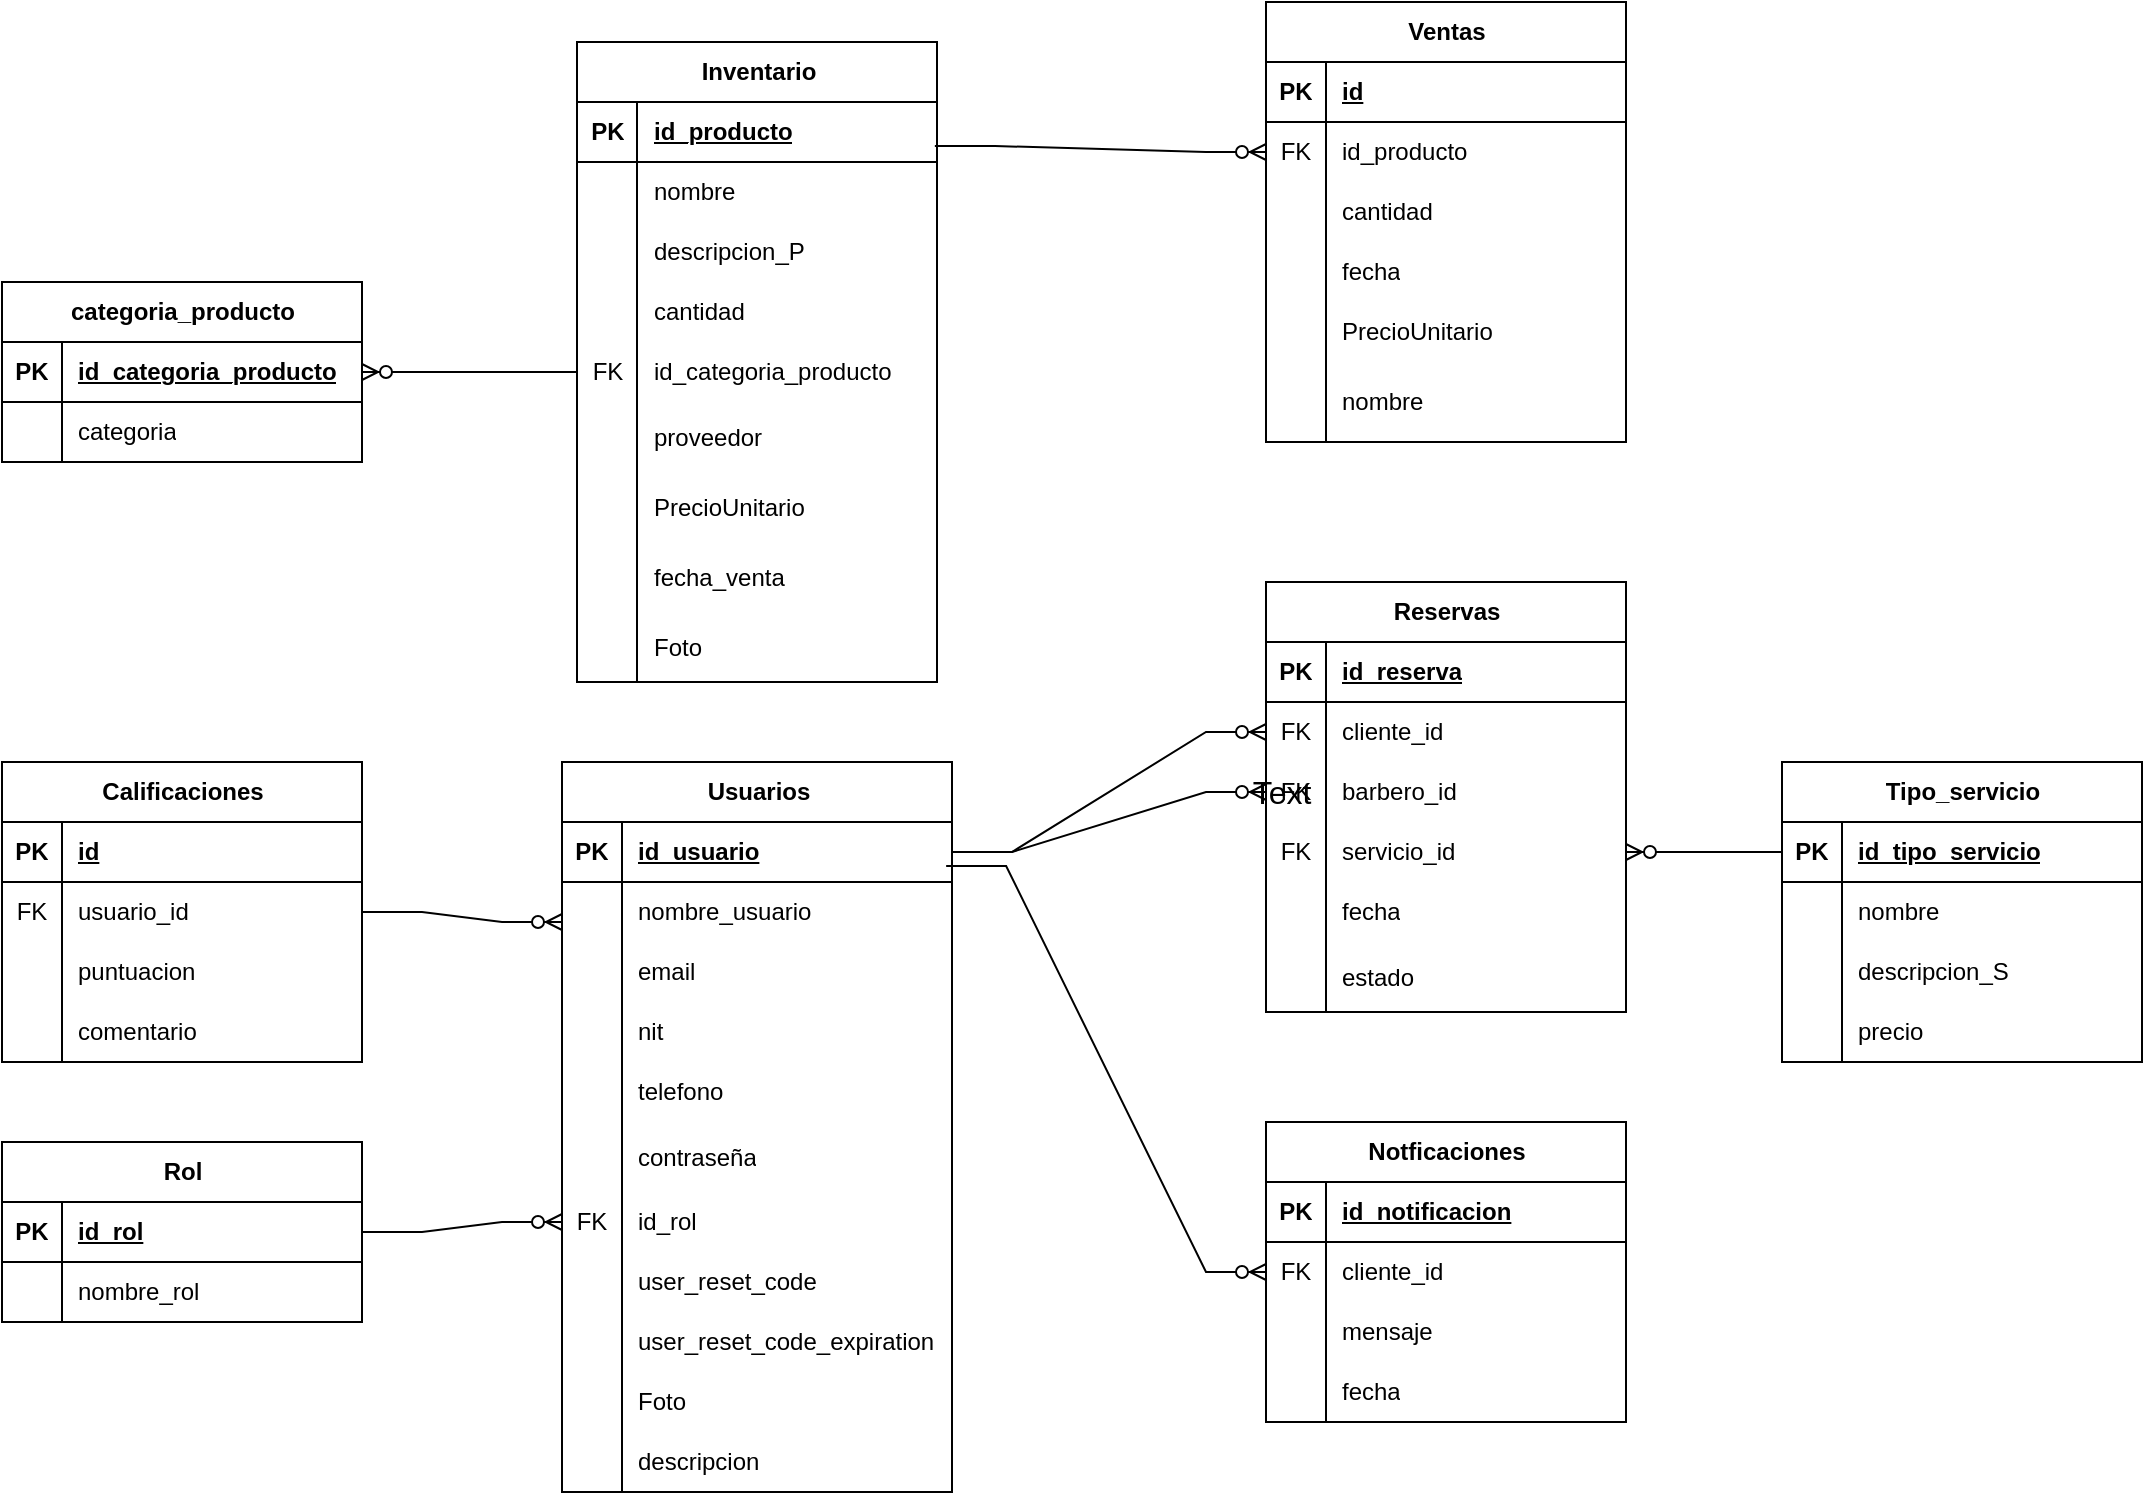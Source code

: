 <mxfile version="27.0.5">
  <diagram id="R2lEEEUBdFMjLlhIrx00" name="Page-1">
    <mxGraphModel dx="2528" dy="2085" grid="1" gridSize="10" guides="1" tooltips="1" connect="1" arrows="1" fold="1" page="1" pageScale="1" pageWidth="850" pageHeight="1100" math="0" shadow="0" extFonts="Permanent Marker^https://fonts.googleapis.com/css?family=Permanent+Marker">
      <root>
        <mxCell id="0" />
        <mxCell id="1" parent="0" />
        <mxCell id="kcLaGcjaBygrv0ugwjz9-1" value="Usuarios " style="shape=table;startSize=30;container=1;collapsible=1;childLayout=tableLayout;fixedRows=1;rowLines=0;fontStyle=1;align=center;resizeLast=1;html=1;" parent="1" vertex="1">
          <mxGeometry x="170" y="90" width="195" height="365" as="geometry">
            <mxRectangle x="145" y="140" width="90" height="30" as="alternateBounds" />
          </mxGeometry>
        </mxCell>
        <mxCell id="kcLaGcjaBygrv0ugwjz9-2" value="" style="shape=tableRow;horizontal=0;startSize=0;swimlaneHead=0;swimlaneBody=0;fillColor=none;collapsible=0;dropTarget=0;points=[[0,0.5],[1,0.5]];portConstraint=eastwest;top=0;left=0;right=0;bottom=1;" parent="kcLaGcjaBygrv0ugwjz9-1" vertex="1">
          <mxGeometry y="30" width="195" height="30" as="geometry" />
        </mxCell>
        <mxCell id="kcLaGcjaBygrv0ugwjz9-3" value="PK" style="shape=partialRectangle;connectable=0;fillColor=none;top=0;left=0;bottom=0;right=0;fontStyle=1;overflow=hidden;whiteSpace=wrap;html=1;" parent="kcLaGcjaBygrv0ugwjz9-2" vertex="1">
          <mxGeometry width="30" height="30" as="geometry">
            <mxRectangle width="30" height="30" as="alternateBounds" />
          </mxGeometry>
        </mxCell>
        <mxCell id="kcLaGcjaBygrv0ugwjz9-4" value="id_usuario" style="shape=partialRectangle;connectable=0;fillColor=none;top=0;left=0;bottom=0;right=0;align=left;spacingLeft=6;fontStyle=5;overflow=hidden;whiteSpace=wrap;html=1;" parent="kcLaGcjaBygrv0ugwjz9-2" vertex="1">
          <mxGeometry x="30" width="165" height="30" as="geometry">
            <mxRectangle width="165" height="30" as="alternateBounds" />
          </mxGeometry>
        </mxCell>
        <mxCell id="kcLaGcjaBygrv0ugwjz9-5" value="" style="shape=tableRow;horizontal=0;startSize=0;swimlaneHead=0;swimlaneBody=0;fillColor=none;collapsible=0;dropTarget=0;points=[[0,0.5],[1,0.5]];portConstraint=eastwest;top=0;left=0;right=0;bottom=0;" parent="kcLaGcjaBygrv0ugwjz9-1" vertex="1">
          <mxGeometry y="60" width="195" height="30" as="geometry" />
        </mxCell>
        <mxCell id="kcLaGcjaBygrv0ugwjz9-6" value="" style="shape=partialRectangle;connectable=0;fillColor=none;top=0;left=0;bottom=0;right=0;editable=1;overflow=hidden;whiteSpace=wrap;html=1;" parent="kcLaGcjaBygrv0ugwjz9-5" vertex="1">
          <mxGeometry width="30" height="30" as="geometry">
            <mxRectangle width="30" height="30" as="alternateBounds" />
          </mxGeometry>
        </mxCell>
        <mxCell id="kcLaGcjaBygrv0ugwjz9-7" value="&lt;font style=&quot;vertical-align: inherit;&quot;&gt;&lt;font style=&quot;vertical-align: inherit;&quot;&gt;nombre_usuario&lt;/font&gt;&lt;/font&gt;" style="shape=partialRectangle;connectable=0;fillColor=none;top=0;left=0;bottom=0;right=0;align=left;spacingLeft=6;overflow=hidden;whiteSpace=wrap;html=1;" parent="kcLaGcjaBygrv0ugwjz9-5" vertex="1">
          <mxGeometry x="30" width="165" height="30" as="geometry">
            <mxRectangle width="165" height="30" as="alternateBounds" />
          </mxGeometry>
        </mxCell>
        <mxCell id="kcLaGcjaBygrv0ugwjz9-8" value="" style="shape=tableRow;horizontal=0;startSize=0;swimlaneHead=0;swimlaneBody=0;fillColor=none;collapsible=0;dropTarget=0;points=[[0,0.5],[1,0.5]];portConstraint=eastwest;top=0;left=0;right=0;bottom=0;" parent="kcLaGcjaBygrv0ugwjz9-1" vertex="1">
          <mxGeometry y="90" width="195" height="30" as="geometry" />
        </mxCell>
        <mxCell id="kcLaGcjaBygrv0ugwjz9-9" value="" style="shape=partialRectangle;connectable=0;fillColor=none;top=0;left=0;bottom=0;right=0;editable=1;overflow=hidden;whiteSpace=wrap;html=1;" parent="kcLaGcjaBygrv0ugwjz9-8" vertex="1">
          <mxGeometry width="30" height="30" as="geometry">
            <mxRectangle width="30" height="30" as="alternateBounds" />
          </mxGeometry>
        </mxCell>
        <mxCell id="kcLaGcjaBygrv0ugwjz9-10" value="email" style="shape=partialRectangle;connectable=0;fillColor=none;top=0;left=0;bottom=0;right=0;align=left;spacingLeft=6;overflow=hidden;whiteSpace=wrap;html=1;" parent="kcLaGcjaBygrv0ugwjz9-8" vertex="1">
          <mxGeometry x="30" width="165" height="30" as="geometry">
            <mxRectangle width="165" height="30" as="alternateBounds" />
          </mxGeometry>
        </mxCell>
        <mxCell id="kcLaGcjaBygrv0ugwjz9-11" value="" style="shape=tableRow;horizontal=0;startSize=0;swimlaneHead=0;swimlaneBody=0;fillColor=none;collapsible=0;dropTarget=0;points=[[0,0.5],[1,0.5]];portConstraint=eastwest;top=0;left=0;right=0;bottom=0;" parent="kcLaGcjaBygrv0ugwjz9-1" vertex="1">
          <mxGeometry y="120" width="195" height="30" as="geometry" />
        </mxCell>
        <mxCell id="kcLaGcjaBygrv0ugwjz9-12" value="" style="shape=partialRectangle;connectable=0;fillColor=none;top=0;left=0;bottom=0;right=0;editable=1;overflow=hidden;whiteSpace=wrap;html=1;" parent="kcLaGcjaBygrv0ugwjz9-11" vertex="1">
          <mxGeometry width="30" height="30" as="geometry">
            <mxRectangle width="30" height="30" as="alternateBounds" />
          </mxGeometry>
        </mxCell>
        <mxCell id="kcLaGcjaBygrv0ugwjz9-13" value="nit" style="shape=partialRectangle;connectable=0;fillColor=none;top=0;left=0;bottom=0;right=0;align=left;spacingLeft=6;overflow=hidden;whiteSpace=wrap;html=1;" parent="kcLaGcjaBygrv0ugwjz9-11" vertex="1">
          <mxGeometry x="30" width="165" height="30" as="geometry">
            <mxRectangle width="165" height="30" as="alternateBounds" />
          </mxGeometry>
        </mxCell>
        <mxCell id="kcLaGcjaBygrv0ugwjz9-14" style="shape=tableRow;horizontal=0;startSize=0;swimlaneHead=0;swimlaneBody=0;fillColor=none;collapsible=0;dropTarget=0;points=[[0,0.5],[1,0.5]];portConstraint=eastwest;top=0;left=0;right=0;bottom=0;" parent="kcLaGcjaBygrv0ugwjz9-1" vertex="1">
          <mxGeometry y="150" width="195" height="30" as="geometry" />
        </mxCell>
        <mxCell id="kcLaGcjaBygrv0ugwjz9-15" style="shape=partialRectangle;connectable=0;fillColor=none;top=0;left=0;bottom=0;right=0;editable=1;overflow=hidden;whiteSpace=wrap;html=1;" parent="kcLaGcjaBygrv0ugwjz9-14" vertex="1">
          <mxGeometry width="30" height="30" as="geometry">
            <mxRectangle width="30" height="30" as="alternateBounds" />
          </mxGeometry>
        </mxCell>
        <mxCell id="kcLaGcjaBygrv0ugwjz9-16" value="telefono" style="shape=partialRectangle;connectable=0;fillColor=none;top=0;left=0;bottom=0;right=0;align=left;spacingLeft=6;overflow=hidden;whiteSpace=wrap;html=1;" parent="kcLaGcjaBygrv0ugwjz9-14" vertex="1">
          <mxGeometry x="30" width="165" height="30" as="geometry">
            <mxRectangle width="165" height="30" as="alternateBounds" />
          </mxGeometry>
        </mxCell>
        <mxCell id="kcLaGcjaBygrv0ugwjz9-17" style="shape=tableRow;horizontal=0;startSize=0;swimlaneHead=0;swimlaneBody=0;fillColor=none;collapsible=0;dropTarget=0;points=[[0,0.5],[1,0.5]];portConstraint=eastwest;top=0;left=0;right=0;bottom=0;" parent="kcLaGcjaBygrv0ugwjz9-1" vertex="1">
          <mxGeometry y="180" width="195" height="35" as="geometry" />
        </mxCell>
        <mxCell id="kcLaGcjaBygrv0ugwjz9-18" style="shape=partialRectangle;connectable=0;fillColor=none;top=0;left=0;bottom=0;right=0;editable=1;overflow=hidden;whiteSpace=wrap;html=1;" parent="kcLaGcjaBygrv0ugwjz9-17" vertex="1">
          <mxGeometry width="30" height="35" as="geometry">
            <mxRectangle width="30" height="35" as="alternateBounds" />
          </mxGeometry>
        </mxCell>
        <mxCell id="kcLaGcjaBygrv0ugwjz9-19" value="contraseña" style="shape=partialRectangle;connectable=0;fillColor=none;top=0;left=0;bottom=0;right=0;align=left;spacingLeft=6;overflow=hidden;whiteSpace=wrap;html=1;" parent="kcLaGcjaBygrv0ugwjz9-17" vertex="1">
          <mxGeometry x="30" width="165" height="35" as="geometry">
            <mxRectangle width="165" height="35" as="alternateBounds" />
          </mxGeometry>
        </mxCell>
        <mxCell id="kcLaGcjaBygrv0ugwjz9-20" style="shape=tableRow;horizontal=0;startSize=0;swimlaneHead=0;swimlaneBody=0;fillColor=none;collapsible=0;dropTarget=0;points=[[0,0.5],[1,0.5]];portConstraint=eastwest;top=0;left=0;right=0;bottom=0;" parent="kcLaGcjaBygrv0ugwjz9-1" vertex="1">
          <mxGeometry y="215" width="195" height="30" as="geometry" />
        </mxCell>
        <mxCell id="kcLaGcjaBygrv0ugwjz9-21" value="FK" style="shape=partialRectangle;connectable=0;fillColor=none;top=0;left=0;bottom=0;right=0;editable=1;overflow=hidden;whiteSpace=wrap;html=1;" parent="kcLaGcjaBygrv0ugwjz9-20" vertex="1">
          <mxGeometry width="30" height="30" as="geometry">
            <mxRectangle width="30" height="30" as="alternateBounds" />
          </mxGeometry>
        </mxCell>
        <mxCell id="kcLaGcjaBygrv0ugwjz9-22" value="id_rol" style="shape=partialRectangle;connectable=0;fillColor=none;top=0;left=0;bottom=0;right=0;align=left;spacingLeft=6;overflow=hidden;whiteSpace=wrap;html=1;" parent="kcLaGcjaBygrv0ugwjz9-20" vertex="1">
          <mxGeometry x="30" width="165" height="30" as="geometry">
            <mxRectangle width="165" height="30" as="alternateBounds" />
          </mxGeometry>
        </mxCell>
        <mxCell id="kcLaGcjaBygrv0ugwjz9-45" style="shape=tableRow;horizontal=0;startSize=0;swimlaneHead=0;swimlaneBody=0;fillColor=none;collapsible=0;dropTarget=0;points=[[0,0.5],[1,0.5]];portConstraint=eastwest;top=0;left=0;right=0;bottom=0;" parent="kcLaGcjaBygrv0ugwjz9-1" vertex="1">
          <mxGeometry y="245" width="195" height="30" as="geometry" />
        </mxCell>
        <mxCell id="kcLaGcjaBygrv0ugwjz9-46" style="shape=partialRectangle;connectable=0;fillColor=none;top=0;left=0;bottom=0;right=0;editable=1;overflow=hidden;whiteSpace=wrap;html=1;" parent="kcLaGcjaBygrv0ugwjz9-45" vertex="1">
          <mxGeometry width="30" height="30" as="geometry">
            <mxRectangle width="30" height="30" as="alternateBounds" />
          </mxGeometry>
        </mxCell>
        <mxCell id="kcLaGcjaBygrv0ugwjz9-47" value="user_reset_code" style="shape=partialRectangle;connectable=0;fillColor=none;top=0;left=0;bottom=0;right=0;align=left;spacingLeft=6;overflow=hidden;whiteSpace=wrap;html=1;" parent="kcLaGcjaBygrv0ugwjz9-45" vertex="1">
          <mxGeometry x="30" width="165" height="30" as="geometry">
            <mxRectangle width="165" height="30" as="alternateBounds" />
          </mxGeometry>
        </mxCell>
        <mxCell id="kcLaGcjaBygrv0ugwjz9-48" style="shape=tableRow;horizontal=0;startSize=0;swimlaneHead=0;swimlaneBody=0;fillColor=none;collapsible=0;dropTarget=0;points=[[0,0.5],[1,0.5]];portConstraint=eastwest;top=0;left=0;right=0;bottom=0;" parent="kcLaGcjaBygrv0ugwjz9-1" vertex="1">
          <mxGeometry y="275" width="195" height="30" as="geometry" />
        </mxCell>
        <mxCell id="kcLaGcjaBygrv0ugwjz9-49" style="shape=partialRectangle;connectable=0;fillColor=none;top=0;left=0;bottom=0;right=0;editable=1;overflow=hidden;whiteSpace=wrap;html=1;" parent="kcLaGcjaBygrv0ugwjz9-48" vertex="1">
          <mxGeometry width="30" height="30" as="geometry">
            <mxRectangle width="30" height="30" as="alternateBounds" />
          </mxGeometry>
        </mxCell>
        <mxCell id="kcLaGcjaBygrv0ugwjz9-50" value="user_reset_code_expiration" style="shape=partialRectangle;connectable=0;fillColor=none;top=0;left=0;bottom=0;right=0;align=left;spacingLeft=6;overflow=hidden;whiteSpace=wrap;html=1;" parent="kcLaGcjaBygrv0ugwjz9-48" vertex="1">
          <mxGeometry x="30" width="165" height="30" as="geometry">
            <mxRectangle width="165" height="30" as="alternateBounds" />
          </mxGeometry>
        </mxCell>
        <mxCell id="oOg3lUPs_ceRoGAwQ_ZN-35" style="shape=tableRow;horizontal=0;startSize=0;swimlaneHead=0;swimlaneBody=0;fillColor=none;collapsible=0;dropTarget=0;points=[[0,0.5],[1,0.5]];portConstraint=eastwest;top=0;left=0;right=0;bottom=0;" vertex="1" parent="kcLaGcjaBygrv0ugwjz9-1">
          <mxGeometry y="305" width="195" height="30" as="geometry" />
        </mxCell>
        <mxCell id="oOg3lUPs_ceRoGAwQ_ZN-36" style="shape=partialRectangle;connectable=0;fillColor=none;top=0;left=0;bottom=0;right=0;editable=1;overflow=hidden;whiteSpace=wrap;html=1;" vertex="1" parent="oOg3lUPs_ceRoGAwQ_ZN-35">
          <mxGeometry width="30" height="30" as="geometry">
            <mxRectangle width="30" height="30" as="alternateBounds" />
          </mxGeometry>
        </mxCell>
        <mxCell id="oOg3lUPs_ceRoGAwQ_ZN-37" value="Foto" style="shape=partialRectangle;connectable=0;fillColor=none;top=0;left=0;bottom=0;right=0;align=left;spacingLeft=6;overflow=hidden;whiteSpace=wrap;html=1;" vertex="1" parent="oOg3lUPs_ceRoGAwQ_ZN-35">
          <mxGeometry x="30" width="165" height="30" as="geometry">
            <mxRectangle width="165" height="30" as="alternateBounds" />
          </mxGeometry>
        </mxCell>
        <mxCell id="oOg3lUPs_ceRoGAwQ_ZN-38" style="shape=tableRow;horizontal=0;startSize=0;swimlaneHead=0;swimlaneBody=0;fillColor=none;collapsible=0;dropTarget=0;points=[[0,0.5],[1,0.5]];portConstraint=eastwest;top=0;left=0;right=0;bottom=0;" vertex="1" parent="kcLaGcjaBygrv0ugwjz9-1">
          <mxGeometry y="335" width="195" height="30" as="geometry" />
        </mxCell>
        <mxCell id="oOg3lUPs_ceRoGAwQ_ZN-39" style="shape=partialRectangle;connectable=0;fillColor=none;top=0;left=0;bottom=0;right=0;editable=1;overflow=hidden;whiteSpace=wrap;html=1;" vertex="1" parent="oOg3lUPs_ceRoGAwQ_ZN-38">
          <mxGeometry width="30" height="30" as="geometry">
            <mxRectangle width="30" height="30" as="alternateBounds" />
          </mxGeometry>
        </mxCell>
        <mxCell id="oOg3lUPs_ceRoGAwQ_ZN-40" value="descripcion" style="shape=partialRectangle;connectable=0;fillColor=none;top=0;left=0;bottom=0;right=0;align=left;spacingLeft=6;overflow=hidden;whiteSpace=wrap;html=1;" vertex="1" parent="oOg3lUPs_ceRoGAwQ_ZN-38">
          <mxGeometry x="30" width="165" height="30" as="geometry">
            <mxRectangle width="165" height="30" as="alternateBounds" />
          </mxGeometry>
        </mxCell>
        <mxCell id="kcLaGcjaBygrv0ugwjz9-51" value="Rol" style="shape=table;startSize=30;container=1;collapsible=1;childLayout=tableLayout;fixedRows=1;rowLines=0;fontStyle=1;align=center;resizeLast=1;html=1;" parent="1" vertex="1">
          <mxGeometry x="-110" y="280" width="180" height="90" as="geometry" />
        </mxCell>
        <mxCell id="kcLaGcjaBygrv0ugwjz9-52" value="" style="shape=tableRow;horizontal=0;startSize=0;swimlaneHead=0;swimlaneBody=0;fillColor=none;collapsible=0;dropTarget=0;points=[[0,0.5],[1,0.5]];portConstraint=eastwest;top=0;left=0;right=0;bottom=1;" parent="kcLaGcjaBygrv0ugwjz9-51" vertex="1">
          <mxGeometry y="30" width="180" height="30" as="geometry" />
        </mxCell>
        <mxCell id="kcLaGcjaBygrv0ugwjz9-53" value="PK" style="shape=partialRectangle;connectable=0;fillColor=none;top=0;left=0;bottom=0;right=0;fontStyle=1;overflow=hidden;whiteSpace=wrap;html=1;" parent="kcLaGcjaBygrv0ugwjz9-52" vertex="1">
          <mxGeometry width="30" height="30" as="geometry">
            <mxRectangle width="30" height="30" as="alternateBounds" />
          </mxGeometry>
        </mxCell>
        <mxCell id="kcLaGcjaBygrv0ugwjz9-54" value="id_rol" style="shape=partialRectangle;connectable=0;fillColor=none;top=0;left=0;bottom=0;right=0;align=left;spacingLeft=6;fontStyle=5;overflow=hidden;whiteSpace=wrap;html=1;" parent="kcLaGcjaBygrv0ugwjz9-52" vertex="1">
          <mxGeometry x="30" width="150" height="30" as="geometry">
            <mxRectangle width="150" height="30" as="alternateBounds" />
          </mxGeometry>
        </mxCell>
        <mxCell id="kcLaGcjaBygrv0ugwjz9-55" value="" style="shape=tableRow;horizontal=0;startSize=0;swimlaneHead=0;swimlaneBody=0;fillColor=none;collapsible=0;dropTarget=0;points=[[0,0.5],[1,0.5]];portConstraint=eastwest;top=0;left=0;right=0;bottom=0;" parent="kcLaGcjaBygrv0ugwjz9-51" vertex="1">
          <mxGeometry y="60" width="180" height="30" as="geometry" />
        </mxCell>
        <mxCell id="kcLaGcjaBygrv0ugwjz9-56" value="" style="shape=partialRectangle;connectable=0;fillColor=none;top=0;left=0;bottom=0;right=0;editable=1;overflow=hidden;whiteSpace=wrap;html=1;" parent="kcLaGcjaBygrv0ugwjz9-55" vertex="1">
          <mxGeometry width="30" height="30" as="geometry">
            <mxRectangle width="30" height="30" as="alternateBounds" />
          </mxGeometry>
        </mxCell>
        <mxCell id="kcLaGcjaBygrv0ugwjz9-57" value="nombre_rol" style="shape=partialRectangle;connectable=0;fillColor=none;top=0;left=0;bottom=0;right=0;align=left;spacingLeft=6;overflow=hidden;whiteSpace=wrap;html=1;" parent="kcLaGcjaBygrv0ugwjz9-55" vertex="1">
          <mxGeometry x="30" width="150" height="30" as="geometry">
            <mxRectangle width="150" height="30" as="alternateBounds" />
          </mxGeometry>
        </mxCell>
        <mxCell id="kcLaGcjaBygrv0ugwjz9-73" value="Inventario" style="shape=table;startSize=30;container=1;collapsible=1;childLayout=tableLayout;fixedRows=1;rowLines=0;fontStyle=1;align=center;resizeLast=1;html=1;" parent="1" vertex="1">
          <mxGeometry x="177.5" y="-270" width="180" height="320" as="geometry" />
        </mxCell>
        <mxCell id="kcLaGcjaBygrv0ugwjz9-74" value="" style="shape=tableRow;horizontal=0;startSize=0;swimlaneHead=0;swimlaneBody=0;fillColor=none;collapsible=0;dropTarget=0;points=[[0,0.5],[1,0.5]];portConstraint=eastwest;top=0;left=0;right=0;bottom=1;" parent="kcLaGcjaBygrv0ugwjz9-73" vertex="1">
          <mxGeometry y="30" width="180" height="30" as="geometry" />
        </mxCell>
        <mxCell id="kcLaGcjaBygrv0ugwjz9-75" value="PK" style="shape=partialRectangle;connectable=0;fillColor=none;top=0;left=0;bottom=0;right=0;fontStyle=1;overflow=hidden;whiteSpace=wrap;html=1;" parent="kcLaGcjaBygrv0ugwjz9-74" vertex="1">
          <mxGeometry width="30" height="30" as="geometry">
            <mxRectangle width="30" height="30" as="alternateBounds" />
          </mxGeometry>
        </mxCell>
        <mxCell id="kcLaGcjaBygrv0ugwjz9-76" value="id_producto" style="shape=partialRectangle;connectable=0;fillColor=none;top=0;left=0;bottom=0;right=0;align=left;spacingLeft=6;fontStyle=5;overflow=hidden;whiteSpace=wrap;html=1;" parent="kcLaGcjaBygrv0ugwjz9-74" vertex="1">
          <mxGeometry x="30" width="150" height="30" as="geometry">
            <mxRectangle width="150" height="30" as="alternateBounds" />
          </mxGeometry>
        </mxCell>
        <mxCell id="kcLaGcjaBygrv0ugwjz9-77" value="" style="shape=tableRow;horizontal=0;startSize=0;swimlaneHead=0;swimlaneBody=0;fillColor=none;collapsible=0;dropTarget=0;points=[[0,0.5],[1,0.5]];portConstraint=eastwest;top=0;left=0;right=0;bottom=0;" parent="kcLaGcjaBygrv0ugwjz9-73" vertex="1">
          <mxGeometry y="60" width="180" height="30" as="geometry" />
        </mxCell>
        <mxCell id="kcLaGcjaBygrv0ugwjz9-78" value="" style="shape=partialRectangle;connectable=0;fillColor=none;top=0;left=0;bottom=0;right=0;editable=1;overflow=hidden;whiteSpace=wrap;html=1;" parent="kcLaGcjaBygrv0ugwjz9-77" vertex="1">
          <mxGeometry width="30" height="30" as="geometry">
            <mxRectangle width="30" height="30" as="alternateBounds" />
          </mxGeometry>
        </mxCell>
        <mxCell id="kcLaGcjaBygrv0ugwjz9-79" value="nombre" style="shape=partialRectangle;connectable=0;fillColor=none;top=0;left=0;bottom=0;right=0;align=left;spacingLeft=6;overflow=hidden;whiteSpace=wrap;html=1;" parent="kcLaGcjaBygrv0ugwjz9-77" vertex="1">
          <mxGeometry x="30" width="150" height="30" as="geometry">
            <mxRectangle width="150" height="30" as="alternateBounds" />
          </mxGeometry>
        </mxCell>
        <mxCell id="kcLaGcjaBygrv0ugwjz9-80" value="" style="shape=tableRow;horizontal=0;startSize=0;swimlaneHead=0;swimlaneBody=0;fillColor=none;collapsible=0;dropTarget=0;points=[[0,0.5],[1,0.5]];portConstraint=eastwest;top=0;left=0;right=0;bottom=0;" parent="kcLaGcjaBygrv0ugwjz9-73" vertex="1">
          <mxGeometry y="90" width="180" height="30" as="geometry" />
        </mxCell>
        <mxCell id="kcLaGcjaBygrv0ugwjz9-81" value="" style="shape=partialRectangle;connectable=0;fillColor=none;top=0;left=0;bottom=0;right=0;editable=1;overflow=hidden;whiteSpace=wrap;html=1;" parent="kcLaGcjaBygrv0ugwjz9-80" vertex="1">
          <mxGeometry width="30" height="30" as="geometry">
            <mxRectangle width="30" height="30" as="alternateBounds" />
          </mxGeometry>
        </mxCell>
        <mxCell id="kcLaGcjaBygrv0ugwjz9-82" value="descripcion_P" style="shape=partialRectangle;connectable=0;fillColor=none;top=0;left=0;bottom=0;right=0;align=left;spacingLeft=6;overflow=hidden;whiteSpace=wrap;html=1;" parent="kcLaGcjaBygrv0ugwjz9-80" vertex="1">
          <mxGeometry x="30" width="150" height="30" as="geometry">
            <mxRectangle width="150" height="30" as="alternateBounds" />
          </mxGeometry>
        </mxCell>
        <mxCell id="kcLaGcjaBygrv0ugwjz9-83" value="" style="shape=tableRow;horizontal=0;startSize=0;swimlaneHead=0;swimlaneBody=0;fillColor=none;collapsible=0;dropTarget=0;points=[[0,0.5],[1,0.5]];portConstraint=eastwest;top=0;left=0;right=0;bottom=0;" parent="kcLaGcjaBygrv0ugwjz9-73" vertex="1">
          <mxGeometry y="120" width="180" height="30" as="geometry" />
        </mxCell>
        <mxCell id="kcLaGcjaBygrv0ugwjz9-84" value="" style="shape=partialRectangle;connectable=0;fillColor=none;top=0;left=0;bottom=0;right=0;editable=1;overflow=hidden;whiteSpace=wrap;html=1;" parent="kcLaGcjaBygrv0ugwjz9-83" vertex="1">
          <mxGeometry width="30" height="30" as="geometry">
            <mxRectangle width="30" height="30" as="alternateBounds" />
          </mxGeometry>
        </mxCell>
        <mxCell id="kcLaGcjaBygrv0ugwjz9-85" value="cantidad" style="shape=partialRectangle;connectable=0;fillColor=none;top=0;left=0;bottom=0;right=0;align=left;spacingLeft=6;overflow=hidden;whiteSpace=wrap;html=1;" parent="kcLaGcjaBygrv0ugwjz9-83" vertex="1">
          <mxGeometry x="30" width="150" height="30" as="geometry">
            <mxRectangle width="150" height="30" as="alternateBounds" />
          </mxGeometry>
        </mxCell>
        <mxCell id="kcLaGcjaBygrv0ugwjz9-86" style="shape=tableRow;horizontal=0;startSize=0;swimlaneHead=0;swimlaneBody=0;fillColor=none;collapsible=0;dropTarget=0;points=[[0,0.5],[1,0.5]];portConstraint=eastwest;top=0;left=0;right=0;bottom=0;" parent="kcLaGcjaBygrv0ugwjz9-73" vertex="1">
          <mxGeometry y="150" width="180" height="30" as="geometry" />
        </mxCell>
        <mxCell id="kcLaGcjaBygrv0ugwjz9-87" value="FK" style="shape=partialRectangle;connectable=0;fillColor=none;top=0;left=0;bottom=0;right=0;editable=1;overflow=hidden;whiteSpace=wrap;html=1;" parent="kcLaGcjaBygrv0ugwjz9-86" vertex="1">
          <mxGeometry width="30" height="30" as="geometry">
            <mxRectangle width="30" height="30" as="alternateBounds" />
          </mxGeometry>
        </mxCell>
        <mxCell id="kcLaGcjaBygrv0ugwjz9-88" value="id_categoria_producto" style="shape=partialRectangle;connectable=0;fillColor=none;top=0;left=0;bottom=0;right=0;align=left;spacingLeft=6;overflow=hidden;whiteSpace=wrap;html=1;" parent="kcLaGcjaBygrv0ugwjz9-86" vertex="1">
          <mxGeometry x="30" width="150" height="30" as="geometry">
            <mxRectangle width="150" height="30" as="alternateBounds" />
          </mxGeometry>
        </mxCell>
        <mxCell id="kcLaGcjaBygrv0ugwjz9-89" style="shape=tableRow;horizontal=0;startSize=0;swimlaneHead=0;swimlaneBody=0;fillColor=none;collapsible=0;dropTarget=0;points=[[0,0.5],[1,0.5]];portConstraint=eastwest;top=0;left=0;right=0;bottom=0;" parent="kcLaGcjaBygrv0ugwjz9-73" vertex="1">
          <mxGeometry y="180" width="180" height="35" as="geometry" />
        </mxCell>
        <mxCell id="kcLaGcjaBygrv0ugwjz9-90" style="shape=partialRectangle;connectable=0;fillColor=none;top=0;left=0;bottom=0;right=0;editable=1;overflow=hidden;whiteSpace=wrap;html=1;" parent="kcLaGcjaBygrv0ugwjz9-89" vertex="1">
          <mxGeometry width="30" height="35" as="geometry">
            <mxRectangle width="30" height="35" as="alternateBounds" />
          </mxGeometry>
        </mxCell>
        <mxCell id="kcLaGcjaBygrv0ugwjz9-91" value="proveedor" style="shape=partialRectangle;connectable=0;fillColor=none;top=0;left=0;bottom=0;right=0;align=left;spacingLeft=6;overflow=hidden;whiteSpace=wrap;html=1;" parent="kcLaGcjaBygrv0ugwjz9-89" vertex="1">
          <mxGeometry x="30" width="150" height="35" as="geometry">
            <mxRectangle width="150" height="35" as="alternateBounds" />
          </mxGeometry>
        </mxCell>
        <mxCell id="oOg3lUPs_ceRoGAwQ_ZN-59" style="shape=tableRow;horizontal=0;startSize=0;swimlaneHead=0;swimlaneBody=0;fillColor=none;collapsible=0;dropTarget=0;points=[[0,0.5],[1,0.5]];portConstraint=eastwest;top=0;left=0;right=0;bottom=0;" vertex="1" parent="kcLaGcjaBygrv0ugwjz9-73">
          <mxGeometry y="215" width="180" height="35" as="geometry" />
        </mxCell>
        <mxCell id="oOg3lUPs_ceRoGAwQ_ZN-60" style="shape=partialRectangle;connectable=0;fillColor=none;top=0;left=0;bottom=0;right=0;editable=1;overflow=hidden;whiteSpace=wrap;html=1;" vertex="1" parent="oOg3lUPs_ceRoGAwQ_ZN-59">
          <mxGeometry width="30" height="35" as="geometry">
            <mxRectangle width="30" height="35" as="alternateBounds" />
          </mxGeometry>
        </mxCell>
        <mxCell id="oOg3lUPs_ceRoGAwQ_ZN-61" value="PrecioUnitario" style="shape=partialRectangle;connectable=0;fillColor=none;top=0;left=0;bottom=0;right=0;align=left;spacingLeft=6;overflow=hidden;whiteSpace=wrap;html=1;" vertex="1" parent="oOg3lUPs_ceRoGAwQ_ZN-59">
          <mxGeometry x="30" width="150" height="35" as="geometry">
            <mxRectangle width="150" height="35" as="alternateBounds" />
          </mxGeometry>
        </mxCell>
        <mxCell id="oOg3lUPs_ceRoGAwQ_ZN-62" style="shape=tableRow;horizontal=0;startSize=0;swimlaneHead=0;swimlaneBody=0;fillColor=none;collapsible=0;dropTarget=0;points=[[0,0.5],[1,0.5]];portConstraint=eastwest;top=0;left=0;right=0;bottom=0;" vertex="1" parent="kcLaGcjaBygrv0ugwjz9-73">
          <mxGeometry y="250" width="180" height="35" as="geometry" />
        </mxCell>
        <mxCell id="oOg3lUPs_ceRoGAwQ_ZN-63" style="shape=partialRectangle;connectable=0;fillColor=none;top=0;left=0;bottom=0;right=0;editable=1;overflow=hidden;whiteSpace=wrap;html=1;" vertex="1" parent="oOg3lUPs_ceRoGAwQ_ZN-62">
          <mxGeometry width="30" height="35" as="geometry">
            <mxRectangle width="30" height="35" as="alternateBounds" />
          </mxGeometry>
        </mxCell>
        <mxCell id="oOg3lUPs_ceRoGAwQ_ZN-64" value="fecha_venta&amp;nbsp;" style="shape=partialRectangle;connectable=0;fillColor=none;top=0;left=0;bottom=0;right=0;align=left;spacingLeft=6;overflow=hidden;whiteSpace=wrap;html=1;" vertex="1" parent="oOg3lUPs_ceRoGAwQ_ZN-62">
          <mxGeometry x="30" width="150" height="35" as="geometry">
            <mxRectangle width="150" height="35" as="alternateBounds" />
          </mxGeometry>
        </mxCell>
        <mxCell id="oOg3lUPs_ceRoGAwQ_ZN-65" style="shape=tableRow;horizontal=0;startSize=0;swimlaneHead=0;swimlaneBody=0;fillColor=none;collapsible=0;dropTarget=0;points=[[0,0.5],[1,0.5]];portConstraint=eastwest;top=0;left=0;right=0;bottom=0;" vertex="1" parent="kcLaGcjaBygrv0ugwjz9-73">
          <mxGeometry y="285" width="180" height="35" as="geometry" />
        </mxCell>
        <mxCell id="oOg3lUPs_ceRoGAwQ_ZN-66" style="shape=partialRectangle;connectable=0;fillColor=none;top=0;left=0;bottom=0;right=0;editable=1;overflow=hidden;whiteSpace=wrap;html=1;" vertex="1" parent="oOg3lUPs_ceRoGAwQ_ZN-65">
          <mxGeometry width="30" height="35" as="geometry">
            <mxRectangle width="30" height="35" as="alternateBounds" />
          </mxGeometry>
        </mxCell>
        <mxCell id="oOg3lUPs_ceRoGAwQ_ZN-67" value="Foto" style="shape=partialRectangle;connectable=0;fillColor=none;top=0;left=0;bottom=0;right=0;align=left;spacingLeft=6;overflow=hidden;whiteSpace=wrap;html=1;" vertex="1" parent="oOg3lUPs_ceRoGAwQ_ZN-65">
          <mxGeometry x="30" width="150" height="35" as="geometry">
            <mxRectangle width="150" height="35" as="alternateBounds" />
          </mxGeometry>
        </mxCell>
        <mxCell id="kcLaGcjaBygrv0ugwjz9-95" value="categoria_producto" style="shape=table;startSize=30;container=1;collapsible=1;childLayout=tableLayout;fixedRows=1;rowLines=0;fontStyle=1;align=center;resizeLast=1;html=1;" parent="1" vertex="1">
          <mxGeometry x="-110" y="-150" width="180" height="90" as="geometry" />
        </mxCell>
        <mxCell id="kcLaGcjaBygrv0ugwjz9-96" value="" style="shape=tableRow;horizontal=0;startSize=0;swimlaneHead=0;swimlaneBody=0;fillColor=none;collapsible=0;dropTarget=0;points=[[0,0.5],[1,0.5]];portConstraint=eastwest;top=0;left=0;right=0;bottom=1;" parent="kcLaGcjaBygrv0ugwjz9-95" vertex="1">
          <mxGeometry y="30" width="180" height="30" as="geometry" />
        </mxCell>
        <mxCell id="kcLaGcjaBygrv0ugwjz9-97" value="PK" style="shape=partialRectangle;connectable=0;fillColor=none;top=0;left=0;bottom=0;right=0;fontStyle=1;overflow=hidden;whiteSpace=wrap;html=1;" parent="kcLaGcjaBygrv0ugwjz9-96" vertex="1">
          <mxGeometry width="30" height="30" as="geometry">
            <mxRectangle width="30" height="30" as="alternateBounds" />
          </mxGeometry>
        </mxCell>
        <mxCell id="kcLaGcjaBygrv0ugwjz9-98" value="id_categoria_producto" style="shape=partialRectangle;connectable=0;fillColor=none;top=0;left=0;bottom=0;right=0;align=left;spacingLeft=6;fontStyle=5;overflow=hidden;whiteSpace=wrap;html=1;" parent="kcLaGcjaBygrv0ugwjz9-96" vertex="1">
          <mxGeometry x="30" width="150" height="30" as="geometry">
            <mxRectangle width="150" height="30" as="alternateBounds" />
          </mxGeometry>
        </mxCell>
        <mxCell id="kcLaGcjaBygrv0ugwjz9-99" value="" style="shape=tableRow;horizontal=0;startSize=0;swimlaneHead=0;swimlaneBody=0;fillColor=none;collapsible=0;dropTarget=0;points=[[0,0.5],[1,0.5]];portConstraint=eastwest;top=0;left=0;right=0;bottom=0;" parent="kcLaGcjaBygrv0ugwjz9-95" vertex="1">
          <mxGeometry y="60" width="180" height="30" as="geometry" />
        </mxCell>
        <mxCell id="kcLaGcjaBygrv0ugwjz9-100" value="" style="shape=partialRectangle;connectable=0;fillColor=none;top=0;left=0;bottom=0;right=0;editable=1;overflow=hidden;whiteSpace=wrap;html=1;" parent="kcLaGcjaBygrv0ugwjz9-99" vertex="1">
          <mxGeometry width="30" height="30" as="geometry">
            <mxRectangle width="30" height="30" as="alternateBounds" />
          </mxGeometry>
        </mxCell>
        <mxCell id="kcLaGcjaBygrv0ugwjz9-101" value="categoria" style="shape=partialRectangle;connectable=0;fillColor=none;top=0;left=0;bottom=0;right=0;align=left;spacingLeft=6;overflow=hidden;whiteSpace=wrap;html=1;" parent="kcLaGcjaBygrv0ugwjz9-99" vertex="1">
          <mxGeometry x="30" width="150" height="30" as="geometry">
            <mxRectangle width="150" height="30" as="alternateBounds" />
          </mxGeometry>
        </mxCell>
        <mxCell id="kcLaGcjaBygrv0ugwjz9-102" value="Reservas" style="shape=table;startSize=30;container=1;collapsible=1;childLayout=tableLayout;fixedRows=1;rowLines=0;fontStyle=1;align=center;resizeLast=1;html=1;" parent="1" vertex="1">
          <mxGeometry x="522" width="180" height="215" as="geometry" />
        </mxCell>
        <mxCell id="kcLaGcjaBygrv0ugwjz9-103" value="" style="shape=tableRow;horizontal=0;startSize=0;swimlaneHead=0;swimlaneBody=0;fillColor=none;collapsible=0;dropTarget=0;points=[[0,0.5],[1,0.5]];portConstraint=eastwest;top=0;left=0;right=0;bottom=1;" parent="kcLaGcjaBygrv0ugwjz9-102" vertex="1">
          <mxGeometry y="30" width="180" height="30" as="geometry" />
        </mxCell>
        <mxCell id="kcLaGcjaBygrv0ugwjz9-104" value="PK" style="shape=partialRectangle;connectable=0;fillColor=none;top=0;left=0;bottom=0;right=0;fontStyle=1;overflow=hidden;whiteSpace=wrap;html=1;" parent="kcLaGcjaBygrv0ugwjz9-103" vertex="1">
          <mxGeometry width="30" height="30" as="geometry">
            <mxRectangle width="30" height="30" as="alternateBounds" />
          </mxGeometry>
        </mxCell>
        <mxCell id="kcLaGcjaBygrv0ugwjz9-105" value="id_reserva" style="shape=partialRectangle;connectable=0;fillColor=none;top=0;left=0;bottom=0;right=0;align=left;spacingLeft=6;fontStyle=5;overflow=hidden;whiteSpace=wrap;html=1;" parent="kcLaGcjaBygrv0ugwjz9-103" vertex="1">
          <mxGeometry x="30" width="150" height="30" as="geometry">
            <mxRectangle width="150" height="30" as="alternateBounds" />
          </mxGeometry>
        </mxCell>
        <mxCell id="kcLaGcjaBygrv0ugwjz9-106" value="" style="shape=tableRow;horizontal=0;startSize=0;swimlaneHead=0;swimlaneBody=0;fillColor=none;collapsible=0;dropTarget=0;points=[[0,0.5],[1,0.5]];portConstraint=eastwest;top=0;left=0;right=0;bottom=0;" parent="kcLaGcjaBygrv0ugwjz9-102" vertex="1">
          <mxGeometry y="60" width="180" height="30" as="geometry" />
        </mxCell>
        <mxCell id="kcLaGcjaBygrv0ugwjz9-107" value="FK" style="shape=partialRectangle;connectable=0;fillColor=none;top=0;left=0;bottom=0;right=0;editable=1;overflow=hidden;whiteSpace=wrap;html=1;" parent="kcLaGcjaBygrv0ugwjz9-106" vertex="1">
          <mxGeometry width="30" height="30" as="geometry">
            <mxRectangle width="30" height="30" as="alternateBounds" />
          </mxGeometry>
        </mxCell>
        <mxCell id="kcLaGcjaBygrv0ugwjz9-108" value="cliente_id" style="shape=partialRectangle;connectable=0;fillColor=none;top=0;left=0;bottom=0;right=0;align=left;spacingLeft=6;overflow=hidden;whiteSpace=wrap;html=1;" parent="kcLaGcjaBygrv0ugwjz9-106" vertex="1">
          <mxGeometry x="30" width="150" height="30" as="geometry">
            <mxRectangle width="150" height="30" as="alternateBounds" />
          </mxGeometry>
        </mxCell>
        <mxCell id="kcLaGcjaBygrv0ugwjz9-109" value="" style="shape=tableRow;horizontal=0;startSize=0;swimlaneHead=0;swimlaneBody=0;fillColor=none;collapsible=0;dropTarget=0;points=[[0,0.5],[1,0.5]];portConstraint=eastwest;top=0;left=0;right=0;bottom=0;" parent="kcLaGcjaBygrv0ugwjz9-102" vertex="1">
          <mxGeometry y="90" width="180" height="30" as="geometry" />
        </mxCell>
        <mxCell id="kcLaGcjaBygrv0ugwjz9-110" value="FK" style="shape=partialRectangle;connectable=0;fillColor=none;top=0;left=0;bottom=0;right=0;editable=1;overflow=hidden;whiteSpace=wrap;html=1;" parent="kcLaGcjaBygrv0ugwjz9-109" vertex="1">
          <mxGeometry width="30" height="30" as="geometry">
            <mxRectangle width="30" height="30" as="alternateBounds" />
          </mxGeometry>
        </mxCell>
        <mxCell id="kcLaGcjaBygrv0ugwjz9-111" value="barbero_id" style="shape=partialRectangle;connectable=0;fillColor=none;top=0;left=0;bottom=0;right=0;align=left;spacingLeft=6;overflow=hidden;whiteSpace=wrap;html=1;" parent="kcLaGcjaBygrv0ugwjz9-109" vertex="1">
          <mxGeometry x="30" width="150" height="30" as="geometry">
            <mxRectangle width="150" height="30" as="alternateBounds" />
          </mxGeometry>
        </mxCell>
        <mxCell id="kcLaGcjaBygrv0ugwjz9-112" value="" style="shape=tableRow;horizontal=0;startSize=0;swimlaneHead=0;swimlaneBody=0;fillColor=none;collapsible=0;dropTarget=0;points=[[0,0.5],[1,0.5]];portConstraint=eastwest;top=0;left=0;right=0;bottom=0;" parent="kcLaGcjaBygrv0ugwjz9-102" vertex="1">
          <mxGeometry y="120" width="180" height="30" as="geometry" />
        </mxCell>
        <mxCell id="kcLaGcjaBygrv0ugwjz9-113" value="FK" style="shape=partialRectangle;connectable=0;fillColor=none;top=0;left=0;bottom=0;right=0;editable=1;overflow=hidden;whiteSpace=wrap;html=1;" parent="kcLaGcjaBygrv0ugwjz9-112" vertex="1">
          <mxGeometry width="30" height="30" as="geometry">
            <mxRectangle width="30" height="30" as="alternateBounds" />
          </mxGeometry>
        </mxCell>
        <mxCell id="kcLaGcjaBygrv0ugwjz9-114" value="servicio_id" style="shape=partialRectangle;connectable=0;fillColor=none;top=0;left=0;bottom=0;right=0;align=left;spacingLeft=6;overflow=hidden;whiteSpace=wrap;html=1;" parent="kcLaGcjaBygrv0ugwjz9-112" vertex="1">
          <mxGeometry x="30" width="150" height="30" as="geometry">
            <mxRectangle width="150" height="30" as="alternateBounds" />
          </mxGeometry>
        </mxCell>
        <mxCell id="kcLaGcjaBygrv0ugwjz9-115" style="shape=tableRow;horizontal=0;startSize=0;swimlaneHead=0;swimlaneBody=0;fillColor=none;collapsible=0;dropTarget=0;points=[[0,0.5],[1,0.5]];portConstraint=eastwest;top=0;left=0;right=0;bottom=0;" parent="kcLaGcjaBygrv0ugwjz9-102" vertex="1">
          <mxGeometry y="150" width="180" height="30" as="geometry" />
        </mxCell>
        <mxCell id="kcLaGcjaBygrv0ugwjz9-116" style="shape=partialRectangle;connectable=0;fillColor=none;top=0;left=0;bottom=0;right=0;editable=1;overflow=hidden;whiteSpace=wrap;html=1;" parent="kcLaGcjaBygrv0ugwjz9-115" vertex="1">
          <mxGeometry width="30" height="30" as="geometry">
            <mxRectangle width="30" height="30" as="alternateBounds" />
          </mxGeometry>
        </mxCell>
        <mxCell id="kcLaGcjaBygrv0ugwjz9-117" value="fecha" style="shape=partialRectangle;connectable=0;fillColor=none;top=0;left=0;bottom=0;right=0;align=left;spacingLeft=6;overflow=hidden;whiteSpace=wrap;html=1;" parent="kcLaGcjaBygrv0ugwjz9-115" vertex="1">
          <mxGeometry x="30" width="150" height="30" as="geometry">
            <mxRectangle width="150" height="30" as="alternateBounds" />
          </mxGeometry>
        </mxCell>
        <mxCell id="kcLaGcjaBygrv0ugwjz9-118" style="shape=tableRow;horizontal=0;startSize=0;swimlaneHead=0;swimlaneBody=0;fillColor=none;collapsible=0;dropTarget=0;points=[[0,0.5],[1,0.5]];portConstraint=eastwest;top=0;left=0;right=0;bottom=0;" parent="kcLaGcjaBygrv0ugwjz9-102" vertex="1">
          <mxGeometry y="180" width="180" height="35" as="geometry" />
        </mxCell>
        <mxCell id="kcLaGcjaBygrv0ugwjz9-119" style="shape=partialRectangle;connectable=0;fillColor=none;top=0;left=0;bottom=0;right=0;editable=1;overflow=hidden;whiteSpace=wrap;html=1;" parent="kcLaGcjaBygrv0ugwjz9-118" vertex="1">
          <mxGeometry width="30" height="35" as="geometry">
            <mxRectangle width="30" height="35" as="alternateBounds" />
          </mxGeometry>
        </mxCell>
        <mxCell id="kcLaGcjaBygrv0ugwjz9-120" value="estado" style="shape=partialRectangle;connectable=0;fillColor=none;top=0;left=0;bottom=0;right=0;align=left;spacingLeft=6;overflow=hidden;whiteSpace=wrap;html=1;" parent="kcLaGcjaBygrv0ugwjz9-118" vertex="1">
          <mxGeometry x="30" width="150" height="35" as="geometry">
            <mxRectangle width="150" height="35" as="alternateBounds" />
          </mxGeometry>
        </mxCell>
        <mxCell id="kcLaGcjaBygrv0ugwjz9-147" value="Tipo_servicio" style="shape=table;startSize=30;container=1;collapsible=1;childLayout=tableLayout;fixedRows=1;rowLines=0;fontStyle=1;align=center;resizeLast=1;html=1;" parent="1" vertex="1">
          <mxGeometry x="780" y="90" width="180" height="150" as="geometry" />
        </mxCell>
        <mxCell id="kcLaGcjaBygrv0ugwjz9-148" value="" style="shape=tableRow;horizontal=0;startSize=0;swimlaneHead=0;swimlaneBody=0;fillColor=none;collapsible=0;dropTarget=0;points=[[0,0.5],[1,0.5]];portConstraint=eastwest;top=0;left=0;right=0;bottom=1;" parent="kcLaGcjaBygrv0ugwjz9-147" vertex="1">
          <mxGeometry y="30" width="180" height="30" as="geometry" />
        </mxCell>
        <mxCell id="kcLaGcjaBygrv0ugwjz9-149" value="PK" style="shape=partialRectangle;connectable=0;fillColor=none;top=0;left=0;bottom=0;right=0;fontStyle=1;overflow=hidden;whiteSpace=wrap;html=1;" parent="kcLaGcjaBygrv0ugwjz9-148" vertex="1">
          <mxGeometry width="30" height="30" as="geometry">
            <mxRectangle width="30" height="30" as="alternateBounds" />
          </mxGeometry>
        </mxCell>
        <mxCell id="kcLaGcjaBygrv0ugwjz9-150" value="id_tipo_servicio" style="shape=partialRectangle;connectable=0;fillColor=none;top=0;left=0;bottom=0;right=0;align=left;spacingLeft=6;fontStyle=5;overflow=hidden;whiteSpace=wrap;html=1;" parent="kcLaGcjaBygrv0ugwjz9-148" vertex="1">
          <mxGeometry x="30" width="150" height="30" as="geometry">
            <mxRectangle width="150" height="30" as="alternateBounds" />
          </mxGeometry>
        </mxCell>
        <mxCell id="kcLaGcjaBygrv0ugwjz9-151" value="" style="shape=tableRow;horizontal=0;startSize=0;swimlaneHead=0;swimlaneBody=0;fillColor=none;collapsible=0;dropTarget=0;points=[[0,0.5],[1,0.5]];portConstraint=eastwest;top=0;left=0;right=0;bottom=0;" parent="kcLaGcjaBygrv0ugwjz9-147" vertex="1">
          <mxGeometry y="60" width="180" height="30" as="geometry" />
        </mxCell>
        <mxCell id="kcLaGcjaBygrv0ugwjz9-152" value="" style="shape=partialRectangle;connectable=0;fillColor=none;top=0;left=0;bottom=0;right=0;editable=1;overflow=hidden;whiteSpace=wrap;html=1;" parent="kcLaGcjaBygrv0ugwjz9-151" vertex="1">
          <mxGeometry width="30" height="30" as="geometry">
            <mxRectangle width="30" height="30" as="alternateBounds" />
          </mxGeometry>
        </mxCell>
        <mxCell id="kcLaGcjaBygrv0ugwjz9-153" value="nombre" style="shape=partialRectangle;connectable=0;fillColor=none;top=0;left=0;bottom=0;right=0;align=left;spacingLeft=6;overflow=hidden;whiteSpace=wrap;html=1;" parent="kcLaGcjaBygrv0ugwjz9-151" vertex="1">
          <mxGeometry x="30" width="150" height="30" as="geometry">
            <mxRectangle width="150" height="30" as="alternateBounds" />
          </mxGeometry>
        </mxCell>
        <mxCell id="kcLaGcjaBygrv0ugwjz9-154" style="shape=tableRow;horizontal=0;startSize=0;swimlaneHead=0;swimlaneBody=0;fillColor=none;collapsible=0;dropTarget=0;points=[[0,0.5],[1,0.5]];portConstraint=eastwest;top=0;left=0;right=0;bottom=0;" parent="kcLaGcjaBygrv0ugwjz9-147" vertex="1">
          <mxGeometry y="90" width="180" height="30" as="geometry" />
        </mxCell>
        <mxCell id="kcLaGcjaBygrv0ugwjz9-155" value="" style="shape=partialRectangle;connectable=0;fillColor=none;top=0;left=0;bottom=0;right=0;editable=1;overflow=hidden;whiteSpace=wrap;html=1;" parent="kcLaGcjaBygrv0ugwjz9-154" vertex="1">
          <mxGeometry width="30" height="30" as="geometry">
            <mxRectangle width="30" height="30" as="alternateBounds" />
          </mxGeometry>
        </mxCell>
        <mxCell id="kcLaGcjaBygrv0ugwjz9-156" value="descripcion_S" style="shape=partialRectangle;connectable=0;fillColor=none;top=0;left=0;bottom=0;right=0;align=left;spacingLeft=6;overflow=hidden;whiteSpace=wrap;html=1;" parent="kcLaGcjaBygrv0ugwjz9-154" vertex="1">
          <mxGeometry x="30" width="150" height="30" as="geometry">
            <mxRectangle width="150" height="30" as="alternateBounds" />
          </mxGeometry>
        </mxCell>
        <mxCell id="kcLaGcjaBygrv0ugwjz9-157" style="shape=tableRow;horizontal=0;startSize=0;swimlaneHead=0;swimlaneBody=0;fillColor=none;collapsible=0;dropTarget=0;points=[[0,0.5],[1,0.5]];portConstraint=eastwest;top=0;left=0;right=0;bottom=0;" parent="kcLaGcjaBygrv0ugwjz9-147" vertex="1">
          <mxGeometry y="120" width="180" height="30" as="geometry" />
        </mxCell>
        <mxCell id="kcLaGcjaBygrv0ugwjz9-158" style="shape=partialRectangle;connectable=0;fillColor=none;top=0;left=0;bottom=0;right=0;editable=1;overflow=hidden;whiteSpace=wrap;html=1;" parent="kcLaGcjaBygrv0ugwjz9-157" vertex="1">
          <mxGeometry width="30" height="30" as="geometry">
            <mxRectangle width="30" height="30" as="alternateBounds" />
          </mxGeometry>
        </mxCell>
        <mxCell id="kcLaGcjaBygrv0ugwjz9-159" value="precio" style="shape=partialRectangle;connectable=0;fillColor=none;top=0;left=0;bottom=0;right=0;align=left;spacingLeft=6;overflow=hidden;whiteSpace=wrap;html=1;" parent="kcLaGcjaBygrv0ugwjz9-157" vertex="1">
          <mxGeometry x="30" width="150" height="30" as="geometry">
            <mxRectangle width="150" height="30" as="alternateBounds" />
          </mxGeometry>
        </mxCell>
        <mxCell id="kcLaGcjaBygrv0ugwjz9-164" style="edgeStyle=entityRelationEdgeStyle;fontSize=12;html=1;endArrow=ERzeroToMany;endFill=1;rounded=0;" parent="1" source="kcLaGcjaBygrv0ugwjz9-52" target="kcLaGcjaBygrv0ugwjz9-20" edge="1">
          <mxGeometry relative="1" as="geometry" />
        </mxCell>
        <mxCell id="kcLaGcjaBygrv0ugwjz9-166" style="edgeStyle=entityRelationEdgeStyle;fontSize=12;html=1;endArrow=ERzeroToMany;endFill=1;rounded=0;" parent="1" source="kcLaGcjaBygrv0ugwjz9-86" target="kcLaGcjaBygrv0ugwjz9-96" edge="1">
          <mxGeometry relative="1" as="geometry" />
        </mxCell>
        <mxCell id="kcLaGcjaBygrv0ugwjz9-167" style="edgeStyle=entityRelationEdgeStyle;fontSize=12;html=1;endArrow=ERzeroToMany;endFill=1;rounded=0;entryX=0;entryY=0.5;entryDx=0;entryDy=0;" parent="1" source="kcLaGcjaBygrv0ugwjz9-2" target="kcLaGcjaBygrv0ugwjz9-106" edge="1">
          <mxGeometry relative="1" as="geometry">
            <mxPoint x="520" y="140" as="targetPoint" />
          </mxGeometry>
        </mxCell>
        <mxCell id="kcLaGcjaBygrv0ugwjz9-170" style="edgeStyle=entityRelationEdgeStyle;fontSize=12;html=1;endArrow=ERzeroToMany;endFill=1;rounded=0;entryX=1;entryY=0.5;entryDx=0;entryDy=0;" parent="1" source="kcLaGcjaBygrv0ugwjz9-148" target="kcLaGcjaBygrv0ugwjz9-112" edge="1">
          <mxGeometry relative="1" as="geometry">
            <mxPoint x="770" y="50" as="targetPoint" />
          </mxGeometry>
        </mxCell>
        <mxCell id="oOg3lUPs_ceRoGAwQ_ZN-41" value="Calificaciones" style="shape=table;startSize=30;container=1;collapsible=1;childLayout=tableLayout;fixedRows=1;rowLines=0;fontStyle=1;align=center;resizeLast=1;html=1;" vertex="1" parent="1">
          <mxGeometry x="-110" y="90" width="180" height="150" as="geometry" />
        </mxCell>
        <mxCell id="oOg3lUPs_ceRoGAwQ_ZN-42" value="" style="shape=tableRow;horizontal=0;startSize=0;swimlaneHead=0;swimlaneBody=0;fillColor=none;collapsible=0;dropTarget=0;points=[[0,0.5],[1,0.5]];portConstraint=eastwest;top=0;left=0;right=0;bottom=1;" vertex="1" parent="oOg3lUPs_ceRoGAwQ_ZN-41">
          <mxGeometry y="30" width="180" height="30" as="geometry" />
        </mxCell>
        <mxCell id="oOg3lUPs_ceRoGAwQ_ZN-43" value="PK" style="shape=partialRectangle;connectable=0;fillColor=none;top=0;left=0;bottom=0;right=0;fontStyle=1;overflow=hidden;whiteSpace=wrap;html=1;" vertex="1" parent="oOg3lUPs_ceRoGAwQ_ZN-42">
          <mxGeometry width="30" height="30" as="geometry">
            <mxRectangle width="30" height="30" as="alternateBounds" />
          </mxGeometry>
        </mxCell>
        <mxCell id="oOg3lUPs_ceRoGAwQ_ZN-44" value="id" style="shape=partialRectangle;connectable=0;fillColor=none;top=0;left=0;bottom=0;right=0;align=left;spacingLeft=6;fontStyle=5;overflow=hidden;whiteSpace=wrap;html=1;" vertex="1" parent="oOg3lUPs_ceRoGAwQ_ZN-42">
          <mxGeometry x="30" width="150" height="30" as="geometry">
            <mxRectangle width="150" height="30" as="alternateBounds" />
          </mxGeometry>
        </mxCell>
        <mxCell id="oOg3lUPs_ceRoGAwQ_ZN-45" value="" style="shape=tableRow;horizontal=0;startSize=0;swimlaneHead=0;swimlaneBody=0;fillColor=none;collapsible=0;dropTarget=0;points=[[0,0.5],[1,0.5]];portConstraint=eastwest;top=0;left=0;right=0;bottom=0;" vertex="1" parent="oOg3lUPs_ceRoGAwQ_ZN-41">
          <mxGeometry y="60" width="180" height="30" as="geometry" />
        </mxCell>
        <mxCell id="oOg3lUPs_ceRoGAwQ_ZN-46" value="FK" style="shape=partialRectangle;connectable=0;fillColor=none;top=0;left=0;bottom=0;right=0;editable=1;overflow=hidden;whiteSpace=wrap;html=1;" vertex="1" parent="oOg3lUPs_ceRoGAwQ_ZN-45">
          <mxGeometry width="30" height="30" as="geometry">
            <mxRectangle width="30" height="30" as="alternateBounds" />
          </mxGeometry>
        </mxCell>
        <mxCell id="oOg3lUPs_ceRoGAwQ_ZN-47" value="usuario_id" style="shape=partialRectangle;connectable=0;fillColor=none;top=0;left=0;bottom=0;right=0;align=left;spacingLeft=6;overflow=hidden;whiteSpace=wrap;html=1;" vertex="1" parent="oOg3lUPs_ceRoGAwQ_ZN-45">
          <mxGeometry x="30" width="150" height="30" as="geometry">
            <mxRectangle width="150" height="30" as="alternateBounds" />
          </mxGeometry>
        </mxCell>
        <mxCell id="oOg3lUPs_ceRoGAwQ_ZN-48" style="shape=tableRow;horizontal=0;startSize=0;swimlaneHead=0;swimlaneBody=0;fillColor=none;collapsible=0;dropTarget=0;points=[[0,0.5],[1,0.5]];portConstraint=eastwest;top=0;left=0;right=0;bottom=0;" vertex="1" parent="oOg3lUPs_ceRoGAwQ_ZN-41">
          <mxGeometry y="90" width="180" height="30" as="geometry" />
        </mxCell>
        <mxCell id="oOg3lUPs_ceRoGAwQ_ZN-49" value="" style="shape=partialRectangle;connectable=0;fillColor=none;top=0;left=0;bottom=0;right=0;editable=1;overflow=hidden;whiteSpace=wrap;html=1;" vertex="1" parent="oOg3lUPs_ceRoGAwQ_ZN-48">
          <mxGeometry width="30" height="30" as="geometry">
            <mxRectangle width="30" height="30" as="alternateBounds" />
          </mxGeometry>
        </mxCell>
        <mxCell id="oOg3lUPs_ceRoGAwQ_ZN-50" value="puntuacion" style="shape=partialRectangle;connectable=0;fillColor=none;top=0;left=0;bottom=0;right=0;align=left;spacingLeft=6;overflow=hidden;whiteSpace=wrap;html=1;" vertex="1" parent="oOg3lUPs_ceRoGAwQ_ZN-48">
          <mxGeometry x="30" width="150" height="30" as="geometry">
            <mxRectangle width="150" height="30" as="alternateBounds" />
          </mxGeometry>
        </mxCell>
        <mxCell id="oOg3lUPs_ceRoGAwQ_ZN-51" style="shape=tableRow;horizontal=0;startSize=0;swimlaneHead=0;swimlaneBody=0;fillColor=none;collapsible=0;dropTarget=0;points=[[0,0.5],[1,0.5]];portConstraint=eastwest;top=0;left=0;right=0;bottom=0;" vertex="1" parent="oOg3lUPs_ceRoGAwQ_ZN-41">
          <mxGeometry y="120" width="180" height="30" as="geometry" />
        </mxCell>
        <mxCell id="oOg3lUPs_ceRoGAwQ_ZN-52" style="shape=partialRectangle;connectable=0;fillColor=none;top=0;left=0;bottom=0;right=0;editable=1;overflow=hidden;whiteSpace=wrap;html=1;" vertex="1" parent="oOg3lUPs_ceRoGAwQ_ZN-51">
          <mxGeometry width="30" height="30" as="geometry">
            <mxRectangle width="30" height="30" as="alternateBounds" />
          </mxGeometry>
        </mxCell>
        <mxCell id="oOg3lUPs_ceRoGAwQ_ZN-53" value="comentario" style="shape=partialRectangle;connectable=0;fillColor=none;top=0;left=0;bottom=0;right=0;align=left;spacingLeft=6;overflow=hidden;whiteSpace=wrap;html=1;" vertex="1" parent="oOg3lUPs_ceRoGAwQ_ZN-51">
          <mxGeometry x="30" width="150" height="30" as="geometry">
            <mxRectangle width="150" height="30" as="alternateBounds" />
          </mxGeometry>
        </mxCell>
        <mxCell id="oOg3lUPs_ceRoGAwQ_ZN-58" style="edgeStyle=entityRelationEdgeStyle;fontSize=12;html=1;endArrow=ERzeroToMany;endFill=1;rounded=0;exitX=1;exitY=0.5;exitDx=0;exitDy=0;" edge="1" parent="1" source="oOg3lUPs_ceRoGAwQ_ZN-45">
          <mxGeometry relative="1" as="geometry">
            <mxPoint x="15" y="205" as="sourcePoint" />
            <mxPoint x="170" y="170" as="targetPoint" />
          </mxGeometry>
        </mxCell>
        <mxCell id="oOg3lUPs_ceRoGAwQ_ZN-68" value="Ventas" style="shape=table;startSize=30;container=1;collapsible=1;childLayout=tableLayout;fixedRows=1;rowLines=0;fontStyle=1;align=center;resizeLast=1;html=1;" vertex="1" parent="1">
          <mxGeometry x="522" y="-290" width="180" height="220" as="geometry" />
        </mxCell>
        <mxCell id="oOg3lUPs_ceRoGAwQ_ZN-69" value="" style="shape=tableRow;horizontal=0;startSize=0;swimlaneHead=0;swimlaneBody=0;fillColor=none;collapsible=0;dropTarget=0;points=[[0,0.5],[1,0.5]];portConstraint=eastwest;top=0;left=0;right=0;bottom=1;" vertex="1" parent="oOg3lUPs_ceRoGAwQ_ZN-68">
          <mxGeometry y="30" width="180" height="30" as="geometry" />
        </mxCell>
        <mxCell id="oOg3lUPs_ceRoGAwQ_ZN-70" value="PK" style="shape=partialRectangle;connectable=0;fillColor=none;top=0;left=0;bottom=0;right=0;fontStyle=1;overflow=hidden;whiteSpace=wrap;html=1;" vertex="1" parent="oOg3lUPs_ceRoGAwQ_ZN-69">
          <mxGeometry width="30" height="30" as="geometry">
            <mxRectangle width="30" height="30" as="alternateBounds" />
          </mxGeometry>
        </mxCell>
        <mxCell id="oOg3lUPs_ceRoGAwQ_ZN-71" value="id" style="shape=partialRectangle;connectable=0;fillColor=none;top=0;left=0;bottom=0;right=0;align=left;spacingLeft=6;fontStyle=5;overflow=hidden;whiteSpace=wrap;html=1;" vertex="1" parent="oOg3lUPs_ceRoGAwQ_ZN-69">
          <mxGeometry x="30" width="150" height="30" as="geometry">
            <mxRectangle width="150" height="30" as="alternateBounds" />
          </mxGeometry>
        </mxCell>
        <mxCell id="oOg3lUPs_ceRoGAwQ_ZN-72" value="" style="shape=tableRow;horizontal=0;startSize=0;swimlaneHead=0;swimlaneBody=0;fillColor=none;collapsible=0;dropTarget=0;points=[[0,0.5],[1,0.5]];portConstraint=eastwest;top=0;left=0;right=0;bottom=0;" vertex="1" parent="oOg3lUPs_ceRoGAwQ_ZN-68">
          <mxGeometry y="60" width="180" height="30" as="geometry" />
        </mxCell>
        <mxCell id="oOg3lUPs_ceRoGAwQ_ZN-73" value="FK" style="shape=partialRectangle;connectable=0;fillColor=none;top=0;left=0;bottom=0;right=0;editable=1;overflow=hidden;whiteSpace=wrap;html=1;" vertex="1" parent="oOg3lUPs_ceRoGAwQ_ZN-72">
          <mxGeometry width="30" height="30" as="geometry">
            <mxRectangle width="30" height="30" as="alternateBounds" />
          </mxGeometry>
        </mxCell>
        <mxCell id="oOg3lUPs_ceRoGAwQ_ZN-74" value="id_producto" style="shape=partialRectangle;connectable=0;fillColor=none;top=0;left=0;bottom=0;right=0;align=left;spacingLeft=6;overflow=hidden;whiteSpace=wrap;html=1;" vertex="1" parent="oOg3lUPs_ceRoGAwQ_ZN-72">
          <mxGeometry x="30" width="150" height="30" as="geometry">
            <mxRectangle width="150" height="30" as="alternateBounds" />
          </mxGeometry>
        </mxCell>
        <mxCell id="oOg3lUPs_ceRoGAwQ_ZN-75" value="" style="shape=tableRow;horizontal=0;startSize=0;swimlaneHead=0;swimlaneBody=0;fillColor=none;collapsible=0;dropTarget=0;points=[[0,0.5],[1,0.5]];portConstraint=eastwest;top=0;left=0;right=0;bottom=0;" vertex="1" parent="oOg3lUPs_ceRoGAwQ_ZN-68">
          <mxGeometry y="90" width="180" height="30" as="geometry" />
        </mxCell>
        <mxCell id="oOg3lUPs_ceRoGAwQ_ZN-76" value="" style="shape=partialRectangle;connectable=0;fillColor=none;top=0;left=0;bottom=0;right=0;editable=1;overflow=hidden;whiteSpace=wrap;html=1;" vertex="1" parent="oOg3lUPs_ceRoGAwQ_ZN-75">
          <mxGeometry width="30" height="30" as="geometry">
            <mxRectangle width="30" height="30" as="alternateBounds" />
          </mxGeometry>
        </mxCell>
        <mxCell id="oOg3lUPs_ceRoGAwQ_ZN-77" value="cantidad" style="shape=partialRectangle;connectable=0;fillColor=none;top=0;left=0;bottom=0;right=0;align=left;spacingLeft=6;overflow=hidden;whiteSpace=wrap;html=1;" vertex="1" parent="oOg3lUPs_ceRoGAwQ_ZN-75">
          <mxGeometry x="30" width="150" height="30" as="geometry">
            <mxRectangle width="150" height="30" as="alternateBounds" />
          </mxGeometry>
        </mxCell>
        <mxCell id="oOg3lUPs_ceRoGAwQ_ZN-78" value="" style="shape=tableRow;horizontal=0;startSize=0;swimlaneHead=0;swimlaneBody=0;fillColor=none;collapsible=0;dropTarget=0;points=[[0,0.5],[1,0.5]];portConstraint=eastwest;top=0;left=0;right=0;bottom=0;" vertex="1" parent="oOg3lUPs_ceRoGAwQ_ZN-68">
          <mxGeometry y="120" width="180" height="30" as="geometry" />
        </mxCell>
        <mxCell id="oOg3lUPs_ceRoGAwQ_ZN-79" value="" style="shape=partialRectangle;connectable=0;fillColor=none;top=0;left=0;bottom=0;right=0;editable=1;overflow=hidden;whiteSpace=wrap;html=1;" vertex="1" parent="oOg3lUPs_ceRoGAwQ_ZN-78">
          <mxGeometry width="30" height="30" as="geometry">
            <mxRectangle width="30" height="30" as="alternateBounds" />
          </mxGeometry>
        </mxCell>
        <mxCell id="oOg3lUPs_ceRoGAwQ_ZN-80" value="fecha" style="shape=partialRectangle;connectable=0;fillColor=none;top=0;left=0;bottom=0;right=0;align=left;spacingLeft=6;overflow=hidden;whiteSpace=wrap;html=1;" vertex="1" parent="oOg3lUPs_ceRoGAwQ_ZN-78">
          <mxGeometry x="30" width="150" height="30" as="geometry">
            <mxRectangle width="150" height="30" as="alternateBounds" />
          </mxGeometry>
        </mxCell>
        <mxCell id="oOg3lUPs_ceRoGAwQ_ZN-81" style="shape=tableRow;horizontal=0;startSize=0;swimlaneHead=0;swimlaneBody=0;fillColor=none;collapsible=0;dropTarget=0;points=[[0,0.5],[1,0.5]];portConstraint=eastwest;top=0;left=0;right=0;bottom=0;" vertex="1" parent="oOg3lUPs_ceRoGAwQ_ZN-68">
          <mxGeometry y="150" width="180" height="30" as="geometry" />
        </mxCell>
        <mxCell id="oOg3lUPs_ceRoGAwQ_ZN-82" style="shape=partialRectangle;connectable=0;fillColor=none;top=0;left=0;bottom=0;right=0;editable=1;overflow=hidden;whiteSpace=wrap;html=1;" vertex="1" parent="oOg3lUPs_ceRoGAwQ_ZN-81">
          <mxGeometry width="30" height="30" as="geometry">
            <mxRectangle width="30" height="30" as="alternateBounds" />
          </mxGeometry>
        </mxCell>
        <mxCell id="oOg3lUPs_ceRoGAwQ_ZN-83" value="PrecioUnitario" style="shape=partialRectangle;connectable=0;fillColor=none;top=0;left=0;bottom=0;right=0;align=left;spacingLeft=6;overflow=hidden;whiteSpace=wrap;html=1;" vertex="1" parent="oOg3lUPs_ceRoGAwQ_ZN-81">
          <mxGeometry x="30" width="150" height="30" as="geometry">
            <mxRectangle width="150" height="30" as="alternateBounds" />
          </mxGeometry>
        </mxCell>
        <mxCell id="oOg3lUPs_ceRoGAwQ_ZN-84" style="shape=tableRow;horizontal=0;startSize=0;swimlaneHead=0;swimlaneBody=0;fillColor=none;collapsible=0;dropTarget=0;points=[[0,0.5],[1,0.5]];portConstraint=eastwest;top=0;left=0;right=0;bottom=0;" vertex="1" parent="oOg3lUPs_ceRoGAwQ_ZN-68">
          <mxGeometry y="180" width="180" height="40" as="geometry" />
        </mxCell>
        <mxCell id="oOg3lUPs_ceRoGAwQ_ZN-85" style="shape=partialRectangle;connectable=0;fillColor=none;top=0;left=0;bottom=0;right=0;editable=1;overflow=hidden;whiteSpace=wrap;html=1;" vertex="1" parent="oOg3lUPs_ceRoGAwQ_ZN-84">
          <mxGeometry width="30" height="40" as="geometry">
            <mxRectangle width="30" height="40" as="alternateBounds" />
          </mxGeometry>
        </mxCell>
        <mxCell id="oOg3lUPs_ceRoGAwQ_ZN-86" value="nombre" style="shape=partialRectangle;connectable=0;fillColor=none;top=0;left=0;bottom=0;right=0;align=left;spacingLeft=6;overflow=hidden;whiteSpace=wrap;html=1;" vertex="1" parent="oOg3lUPs_ceRoGAwQ_ZN-84">
          <mxGeometry x="30" width="150" height="40" as="geometry">
            <mxRectangle width="150" height="40" as="alternateBounds" />
          </mxGeometry>
        </mxCell>
        <mxCell id="oOg3lUPs_ceRoGAwQ_ZN-90" style="edgeStyle=entityRelationEdgeStyle;fontSize=12;html=1;endArrow=ERzeroToMany;endFill=1;rounded=0;exitX=0.994;exitY=0.733;exitDx=0;exitDy=0;exitPerimeter=0;entryX=0;entryY=0.5;entryDx=0;entryDy=0;" edge="1" parent="1" source="kcLaGcjaBygrv0ugwjz9-74" target="oOg3lUPs_ceRoGAwQ_ZN-72">
          <mxGeometry relative="1" as="geometry">
            <mxPoint x="375" y="-95" as="sourcePoint" />
            <mxPoint x="410" y="-355" as="targetPoint" />
          </mxGeometry>
        </mxCell>
        <mxCell id="oOg3lUPs_ceRoGAwQ_ZN-113" value="Notficaciones" style="shape=table;startSize=30;container=1;collapsible=1;childLayout=tableLayout;fixedRows=1;rowLines=0;fontStyle=1;align=center;resizeLast=1;html=1;" vertex="1" parent="1">
          <mxGeometry x="522" y="270" width="180" height="150" as="geometry" />
        </mxCell>
        <mxCell id="oOg3lUPs_ceRoGAwQ_ZN-114" value="" style="shape=tableRow;horizontal=0;startSize=0;swimlaneHead=0;swimlaneBody=0;fillColor=none;collapsible=0;dropTarget=0;points=[[0,0.5],[1,0.5]];portConstraint=eastwest;top=0;left=0;right=0;bottom=1;" vertex="1" parent="oOg3lUPs_ceRoGAwQ_ZN-113">
          <mxGeometry y="30" width="180" height="30" as="geometry" />
        </mxCell>
        <mxCell id="oOg3lUPs_ceRoGAwQ_ZN-115" value="PK" style="shape=partialRectangle;connectable=0;fillColor=none;top=0;left=0;bottom=0;right=0;fontStyle=1;overflow=hidden;whiteSpace=wrap;html=1;" vertex="1" parent="oOg3lUPs_ceRoGAwQ_ZN-114">
          <mxGeometry width="30" height="30" as="geometry">
            <mxRectangle width="30" height="30" as="alternateBounds" />
          </mxGeometry>
        </mxCell>
        <mxCell id="oOg3lUPs_ceRoGAwQ_ZN-116" value="id_notificacion" style="shape=partialRectangle;connectable=0;fillColor=none;top=0;left=0;bottom=0;right=0;align=left;spacingLeft=6;fontStyle=5;overflow=hidden;whiteSpace=wrap;html=1;" vertex="1" parent="oOg3lUPs_ceRoGAwQ_ZN-114">
          <mxGeometry x="30" width="150" height="30" as="geometry">
            <mxRectangle width="150" height="30" as="alternateBounds" />
          </mxGeometry>
        </mxCell>
        <mxCell id="oOg3lUPs_ceRoGAwQ_ZN-117" value="" style="shape=tableRow;horizontal=0;startSize=0;swimlaneHead=0;swimlaneBody=0;fillColor=none;collapsible=0;dropTarget=0;points=[[0,0.5],[1,0.5]];portConstraint=eastwest;top=0;left=0;right=0;bottom=0;" vertex="1" parent="oOg3lUPs_ceRoGAwQ_ZN-113">
          <mxGeometry y="60" width="180" height="30" as="geometry" />
        </mxCell>
        <mxCell id="oOg3lUPs_ceRoGAwQ_ZN-118" value="FK" style="shape=partialRectangle;connectable=0;fillColor=none;top=0;left=0;bottom=0;right=0;editable=1;overflow=hidden;whiteSpace=wrap;html=1;" vertex="1" parent="oOg3lUPs_ceRoGAwQ_ZN-117">
          <mxGeometry width="30" height="30" as="geometry">
            <mxRectangle width="30" height="30" as="alternateBounds" />
          </mxGeometry>
        </mxCell>
        <mxCell id="oOg3lUPs_ceRoGAwQ_ZN-119" value="cliente_id" style="shape=partialRectangle;connectable=0;fillColor=none;top=0;left=0;bottom=0;right=0;align=left;spacingLeft=6;overflow=hidden;whiteSpace=wrap;html=1;" vertex="1" parent="oOg3lUPs_ceRoGAwQ_ZN-117">
          <mxGeometry x="30" width="150" height="30" as="geometry">
            <mxRectangle width="150" height="30" as="alternateBounds" />
          </mxGeometry>
        </mxCell>
        <mxCell id="oOg3lUPs_ceRoGAwQ_ZN-120" style="shape=tableRow;horizontal=0;startSize=0;swimlaneHead=0;swimlaneBody=0;fillColor=none;collapsible=0;dropTarget=0;points=[[0,0.5],[1,0.5]];portConstraint=eastwest;top=0;left=0;right=0;bottom=0;" vertex="1" parent="oOg3lUPs_ceRoGAwQ_ZN-113">
          <mxGeometry y="90" width="180" height="30" as="geometry" />
        </mxCell>
        <mxCell id="oOg3lUPs_ceRoGAwQ_ZN-121" value="" style="shape=partialRectangle;connectable=0;fillColor=none;top=0;left=0;bottom=0;right=0;editable=1;overflow=hidden;whiteSpace=wrap;html=1;" vertex="1" parent="oOg3lUPs_ceRoGAwQ_ZN-120">
          <mxGeometry width="30" height="30" as="geometry">
            <mxRectangle width="30" height="30" as="alternateBounds" />
          </mxGeometry>
        </mxCell>
        <mxCell id="oOg3lUPs_ceRoGAwQ_ZN-122" value="mensaje&amp;nbsp;" style="shape=partialRectangle;connectable=0;fillColor=none;top=0;left=0;bottom=0;right=0;align=left;spacingLeft=6;overflow=hidden;whiteSpace=wrap;html=1;" vertex="1" parent="oOg3lUPs_ceRoGAwQ_ZN-120">
          <mxGeometry x="30" width="150" height="30" as="geometry">
            <mxRectangle width="150" height="30" as="alternateBounds" />
          </mxGeometry>
        </mxCell>
        <mxCell id="oOg3lUPs_ceRoGAwQ_ZN-123" style="shape=tableRow;horizontal=0;startSize=0;swimlaneHead=0;swimlaneBody=0;fillColor=none;collapsible=0;dropTarget=0;points=[[0,0.5],[1,0.5]];portConstraint=eastwest;top=0;left=0;right=0;bottom=0;" vertex="1" parent="oOg3lUPs_ceRoGAwQ_ZN-113">
          <mxGeometry y="120" width="180" height="30" as="geometry" />
        </mxCell>
        <mxCell id="oOg3lUPs_ceRoGAwQ_ZN-124" style="shape=partialRectangle;connectable=0;fillColor=none;top=0;left=0;bottom=0;right=0;editable=1;overflow=hidden;whiteSpace=wrap;html=1;" vertex="1" parent="oOg3lUPs_ceRoGAwQ_ZN-123">
          <mxGeometry width="30" height="30" as="geometry">
            <mxRectangle width="30" height="30" as="alternateBounds" />
          </mxGeometry>
        </mxCell>
        <mxCell id="oOg3lUPs_ceRoGAwQ_ZN-125" value="fecha" style="shape=partialRectangle;connectable=0;fillColor=none;top=0;left=0;bottom=0;right=0;align=left;spacingLeft=6;overflow=hidden;whiteSpace=wrap;html=1;" vertex="1" parent="oOg3lUPs_ceRoGAwQ_ZN-123">
          <mxGeometry x="30" width="150" height="30" as="geometry">
            <mxRectangle width="150" height="30" as="alternateBounds" />
          </mxGeometry>
        </mxCell>
        <mxCell id="oOg3lUPs_ceRoGAwQ_ZN-126" style="edgeStyle=entityRelationEdgeStyle;fontSize=12;html=1;endArrow=ERzeroToMany;endFill=1;rounded=0;entryX=0;entryY=0.5;entryDx=0;entryDy=0;exitX=1;exitY=0.5;exitDx=0;exitDy=0;" edge="1" parent="1" source="kcLaGcjaBygrv0ugwjz9-2" target="kcLaGcjaBygrv0ugwjz9-109">
          <mxGeometry relative="1" as="geometry">
            <mxPoint x="375" y="185" as="sourcePoint" />
            <mxPoint x="530" y="-5" as="targetPoint" />
          </mxGeometry>
        </mxCell>
        <mxCell id="oOg3lUPs_ceRoGAwQ_ZN-127" style="edgeStyle=entityRelationEdgeStyle;fontSize=12;html=1;endArrow=ERzeroToMany;endFill=1;rounded=0;entryX=0;entryY=0.5;entryDx=0;entryDy=0;exitX=0.985;exitY=0.733;exitDx=0;exitDy=0;exitPerimeter=0;" edge="1" parent="1" source="kcLaGcjaBygrv0ugwjz9-2" target="oOg3lUPs_ceRoGAwQ_ZN-117">
          <mxGeometry relative="1" as="geometry">
            <mxPoint x="375" y="185" as="sourcePoint" />
            <mxPoint x="530" y="25" as="targetPoint" />
          </mxGeometry>
        </mxCell>
        <mxCell id="oOg3lUPs_ceRoGAwQ_ZN-128" value="Text" style="text;strokeColor=none;fillColor=none;html=1;align=center;verticalAlign=middle;whiteSpace=wrap;rounded=0;fontSize=16;" vertex="1" parent="1">
          <mxGeometry x="500" y="90" width="60" height="30" as="geometry" />
        </mxCell>
      </root>
    </mxGraphModel>
  </diagram>
</mxfile>
